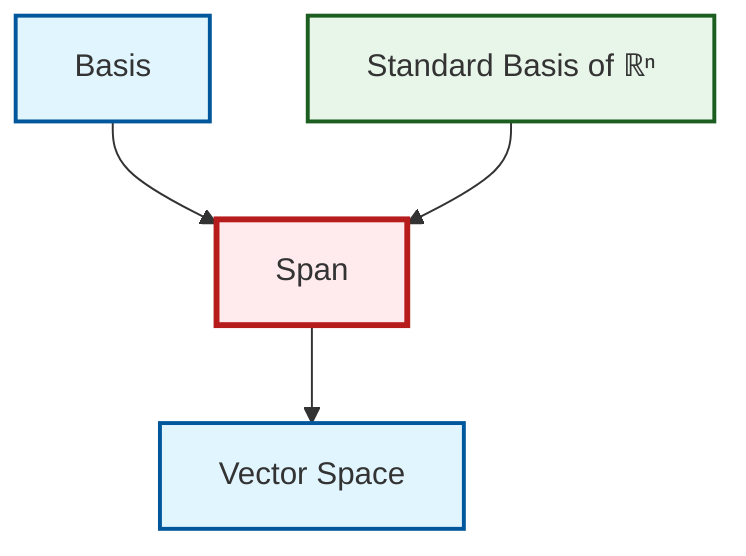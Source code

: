 graph TD
    classDef definition fill:#e1f5fe,stroke:#01579b,stroke-width:2px
    classDef theorem fill:#f3e5f5,stroke:#4a148c,stroke-width:2px
    classDef axiom fill:#fff3e0,stroke:#e65100,stroke-width:2px
    classDef example fill:#e8f5e9,stroke:#1b5e20,stroke-width:2px
    classDef current fill:#ffebee,stroke:#b71c1c,stroke-width:3px
    ex-standard-basis-rn["Standard Basis of ℝⁿ"]:::example
    def-span["Span"]:::definition
    def-basis["Basis"]:::definition
    def-vector-space["Vector Space"]:::definition
    def-span --> def-vector-space
    def-basis --> def-span
    ex-standard-basis-rn --> def-span
    class def-span current